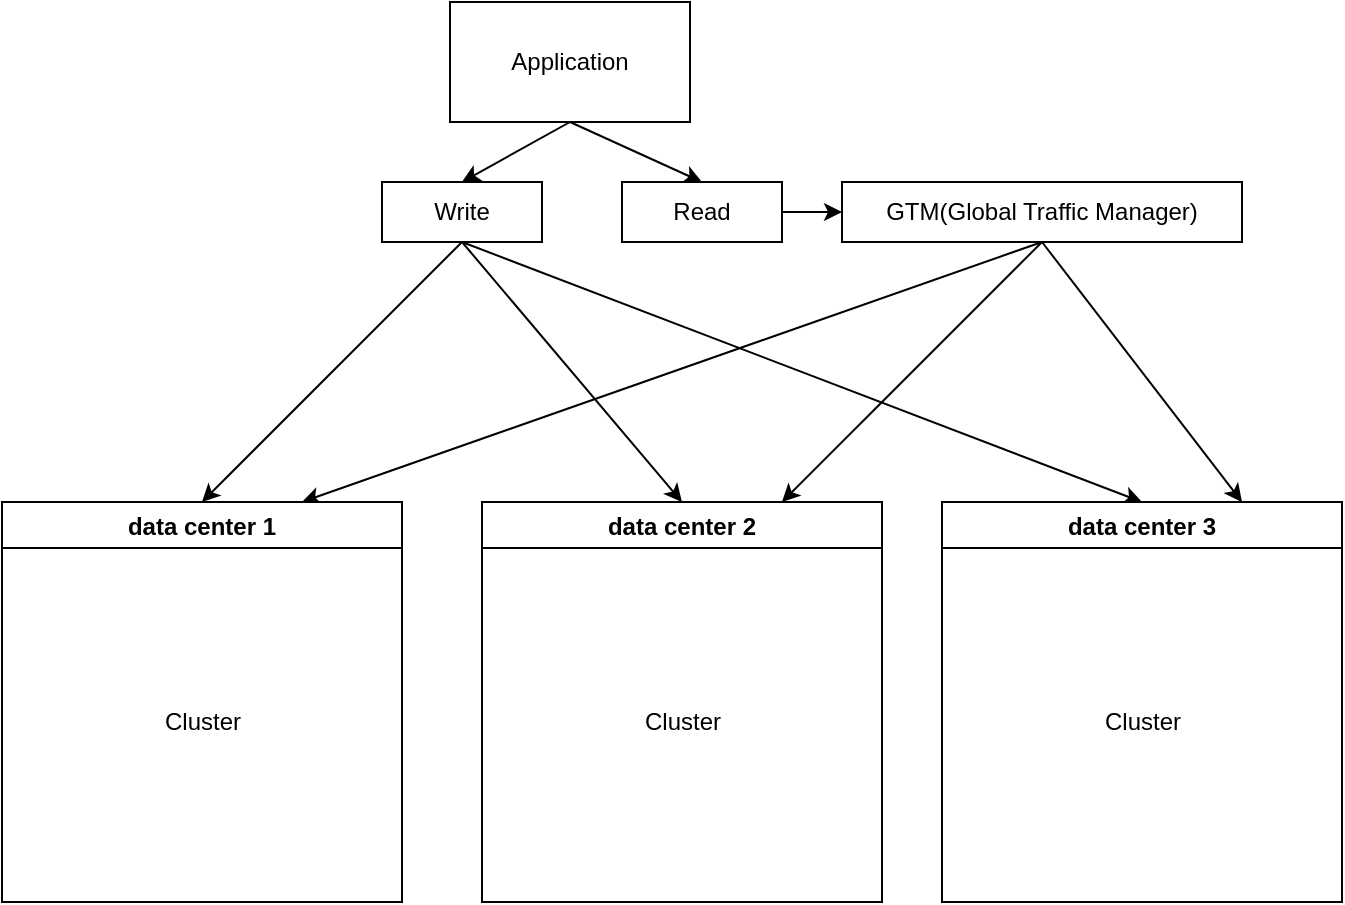 <mxfile version="18.1.3" type="device"><diagram id="BpoW9Bi0eJeJvEYzgMuP" name="第 1 页"><mxGraphModel dx="1018" dy="669" grid="1" gridSize="10" guides="1" tooltips="1" connect="1" arrows="1" fold="1" page="1" pageScale="1" pageWidth="827" pageHeight="1169" math="0" shadow="0"><root><mxCell id="0"/><mxCell id="1" parent="0"/><mxCell id="IeeDLB0tZZG0jNSlZ7hZ-26" style="edgeStyle=none;rounded=0;orthogonalLoop=1;jettySize=auto;html=1;exitX=0.5;exitY=1;exitDx=0;exitDy=0;entryX=0.5;entryY=0;entryDx=0;entryDy=0;" parent="1" source="IeeDLB0tZZG0jNSlZ7hZ-1" target="IeeDLB0tZZG0jNSlZ7hZ-9" edge="1"><mxGeometry relative="1" as="geometry"/></mxCell><mxCell id="IeeDLB0tZZG0jNSlZ7hZ-30" style="edgeStyle=none;rounded=0;orthogonalLoop=1;jettySize=auto;html=1;exitX=0.5;exitY=1;exitDx=0;exitDy=0;entryX=0.5;entryY=0;entryDx=0;entryDy=0;" parent="1" source="IeeDLB0tZZG0jNSlZ7hZ-1" target="IeeDLB0tZZG0jNSlZ7hZ-15" edge="1"><mxGeometry relative="1" as="geometry"/></mxCell><mxCell id="IeeDLB0tZZG0jNSlZ7hZ-1" value="Application" style="rounded=0;whiteSpace=wrap;html=1;" parent="1" vertex="1"><mxGeometry x="244" y="20" width="120" height="60" as="geometry"/></mxCell><mxCell id="IeeDLB0tZZG0jNSlZ7hZ-32" style="edgeStyle=none;rounded=0;orthogonalLoop=1;jettySize=auto;html=1;exitX=0.5;exitY=1;exitDx=0;exitDy=0;entryX=0.75;entryY=0;entryDx=0;entryDy=0;" parent="1" source="IeeDLB0tZZG0jNSlZ7hZ-2" target="IeeDLB0tZZG0jNSlZ7hZ-5" edge="1"><mxGeometry relative="1" as="geometry"/></mxCell><mxCell id="IeeDLB0tZZG0jNSlZ7hZ-33" style="edgeStyle=none;rounded=0;orthogonalLoop=1;jettySize=auto;html=1;exitX=0.5;exitY=1;exitDx=0;exitDy=0;entryX=0.75;entryY=0;entryDx=0;entryDy=0;" parent="1" source="IeeDLB0tZZG0jNSlZ7hZ-2" target="IeeDLB0tZZG0jNSlZ7hZ-12" edge="1"><mxGeometry relative="1" as="geometry"/></mxCell><mxCell id="IeeDLB0tZZG0jNSlZ7hZ-34" style="edgeStyle=none;rounded=0;orthogonalLoop=1;jettySize=auto;html=1;exitX=0.5;exitY=1;exitDx=0;exitDy=0;entryX=0.75;entryY=0;entryDx=0;entryDy=0;" parent="1" source="IeeDLB0tZZG0jNSlZ7hZ-2" target="IeeDLB0tZZG0jNSlZ7hZ-16" edge="1"><mxGeometry relative="1" as="geometry"/></mxCell><mxCell id="IeeDLB0tZZG0jNSlZ7hZ-2" value="GTM(Global Traffic Manager)" style="rounded=0;whiteSpace=wrap;html=1;" parent="1" vertex="1"><mxGeometry x="440" y="110" width="200" height="30" as="geometry"/></mxCell><mxCell id="IeeDLB0tZZG0jNSlZ7hZ-5" value="data center 1" style="swimlane;" parent="1" vertex="1"><mxGeometry x="20" y="270" width="200" height="200" as="geometry"/></mxCell><mxCell id="IeeDLB0tZZG0jNSlZ7hZ-8" value="Cluster" style="text;html=1;align=center;verticalAlign=middle;resizable=0;points=[];autosize=1;strokeColor=none;fillColor=none;" parent="1" vertex="1"><mxGeometry x="95" y="370" width="50" height="20" as="geometry"/></mxCell><mxCell id="IeeDLB0tZZG0jNSlZ7hZ-27" style="edgeStyle=none;rounded=0;orthogonalLoop=1;jettySize=auto;html=1;exitX=0.5;exitY=1;exitDx=0;exitDy=0;entryX=0.5;entryY=0;entryDx=0;entryDy=0;" parent="1" source="IeeDLB0tZZG0jNSlZ7hZ-9" target="IeeDLB0tZZG0jNSlZ7hZ-5" edge="1"><mxGeometry relative="1" as="geometry"/></mxCell><mxCell id="IeeDLB0tZZG0jNSlZ7hZ-28" style="edgeStyle=none;rounded=0;orthogonalLoop=1;jettySize=auto;html=1;exitX=0.5;exitY=1;exitDx=0;exitDy=0;entryX=0.5;entryY=0;entryDx=0;entryDy=0;" parent="1" source="IeeDLB0tZZG0jNSlZ7hZ-9" target="IeeDLB0tZZG0jNSlZ7hZ-12" edge="1"><mxGeometry relative="1" as="geometry"/></mxCell><mxCell id="IeeDLB0tZZG0jNSlZ7hZ-29" style="edgeStyle=none;rounded=0;orthogonalLoop=1;jettySize=auto;html=1;exitX=0.5;exitY=1;exitDx=0;exitDy=0;entryX=0.5;entryY=0;entryDx=0;entryDy=0;" parent="1" source="IeeDLB0tZZG0jNSlZ7hZ-9" target="IeeDLB0tZZG0jNSlZ7hZ-16" edge="1"><mxGeometry relative="1" as="geometry"/></mxCell><mxCell id="IeeDLB0tZZG0jNSlZ7hZ-9" value="Write" style="rounded=0;whiteSpace=wrap;html=1;" parent="1" vertex="1"><mxGeometry x="210" y="110" width="80" height="30" as="geometry"/></mxCell><mxCell id="IeeDLB0tZZG0jNSlZ7hZ-12" value="data center 2" style="swimlane;" parent="1" vertex="1"><mxGeometry x="260" y="270" width="200" height="200" as="geometry"/></mxCell><mxCell id="IeeDLB0tZZG0jNSlZ7hZ-13" value="Cluster" style="text;html=1;align=center;verticalAlign=middle;resizable=0;points=[];autosize=1;strokeColor=none;fillColor=none;" parent="1" vertex="1"><mxGeometry x="335" y="370" width="50" height="20" as="geometry"/></mxCell><mxCell id="IeeDLB0tZZG0jNSlZ7hZ-31" value="" style="edgeStyle=none;rounded=0;orthogonalLoop=1;jettySize=auto;html=1;" parent="1" source="IeeDLB0tZZG0jNSlZ7hZ-15" target="IeeDLB0tZZG0jNSlZ7hZ-2" edge="1"><mxGeometry relative="1" as="geometry"/></mxCell><mxCell id="IeeDLB0tZZG0jNSlZ7hZ-15" value="Read" style="rounded=0;whiteSpace=wrap;html=1;" parent="1" vertex="1"><mxGeometry x="330" y="110" width="80" height="30" as="geometry"/></mxCell><mxCell id="IeeDLB0tZZG0jNSlZ7hZ-16" value="data center 3" style="swimlane;" parent="1" vertex="1"><mxGeometry x="490" y="270" width="200" height="200" as="geometry"/></mxCell><mxCell id="IeeDLB0tZZG0jNSlZ7hZ-17" value="Cluster" style="text;html=1;align=center;verticalAlign=middle;resizable=0;points=[];autosize=1;strokeColor=none;fillColor=none;" parent="1" vertex="1"><mxGeometry x="565" y="370" width="50" height="20" as="geometry"/></mxCell></root></mxGraphModel></diagram></mxfile>